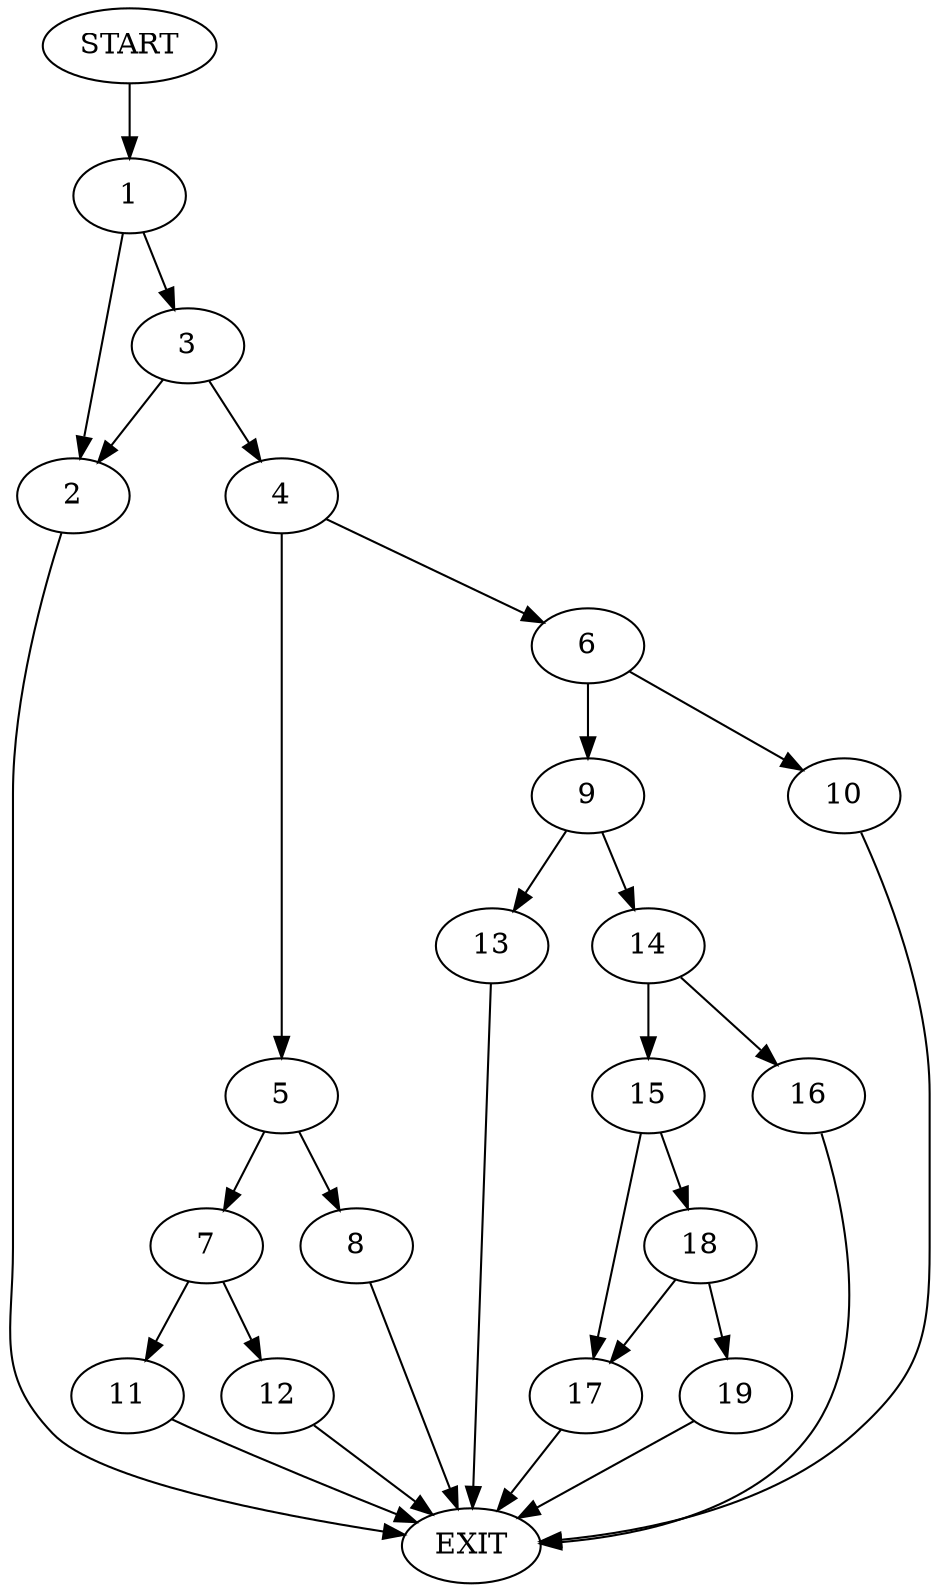 digraph {
0 [label="START"]
20 [label="EXIT"]
0 -> 1
1 -> 2
1 -> 3
3 -> 2
3 -> 4
2 -> 20
4 -> 5
4 -> 6
5 -> 7
5 -> 8
6 -> 9
6 -> 10
7 -> 11
7 -> 12
8 -> 20
11 -> 20
12 -> 20
9 -> 13
9 -> 14
10 -> 20
13 -> 20
14 -> 15
14 -> 16
15 -> 17
15 -> 18
16 -> 20
18 -> 19
18 -> 17
17 -> 20
19 -> 20
}
